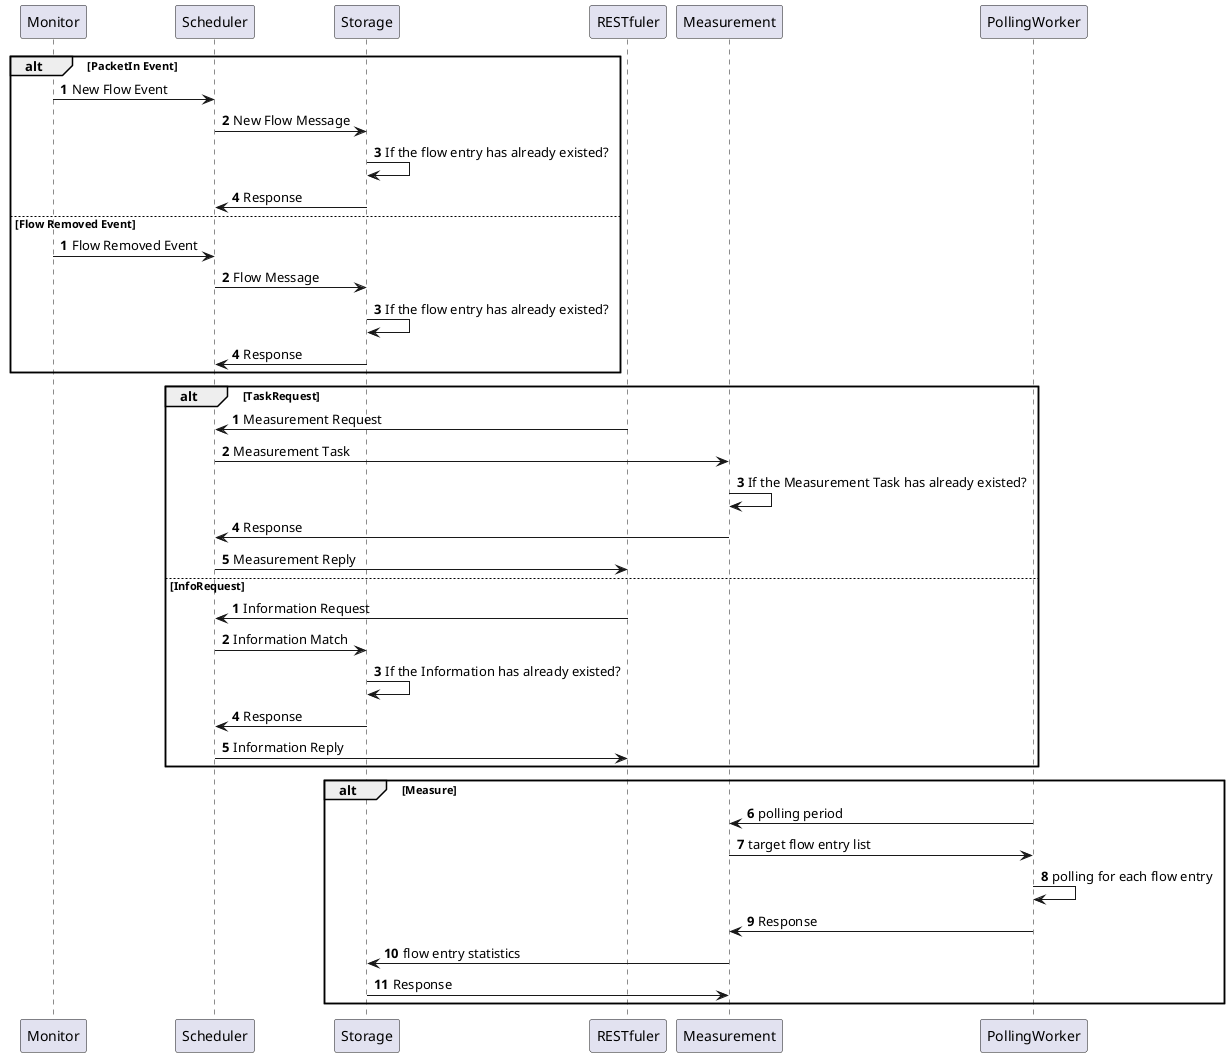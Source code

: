 @startuml

alt PacketIn Event

autonumber 1
Monitor -> Scheduler: New Flow Event
Scheduler -> Storage: New Flow Message
Storage -> Storage  : If the flow entry has already existed?
Storage -> Scheduler: Response

else Flow Removed Event

autonumber 1
Monitor -> Scheduler: Flow Removed Event
Scheduler -> Storage: Flow Message
Storage -> Storage  : If the flow entry has already existed?
Storage -> Scheduler: Response

end

alt TaskRequest

autonumber 1

RESTfuler -> Scheduler  : Measurement Request
Scheduler -> Measurement: Measurement Task
Measurement -> Measurement: If the Measurement Task has already existed?
Measurement -> Scheduler: Response
Scheduler -> RESTfuler: Measurement Reply

else InfoRequest

autonumber 1

RESTfuler -> Scheduler  : Information Request
Scheduler -> Storage: Information Match
Storage -> Storage: If the Information has already existed?
Storage -> Scheduler: Response
Scheduler -> RESTfuler: Information Reply

end

alt Measure

PollingWorker -> Measurement: polling period
Measurement -> PollingWorker: target flow entry list
PollingWorker -> PollingWorker: polling for each flow entry
PollingWorker -> Measurement: Response
Measurement -> Storage: flow entry statistics
Storage -> Measurement: Response

end

@enduml